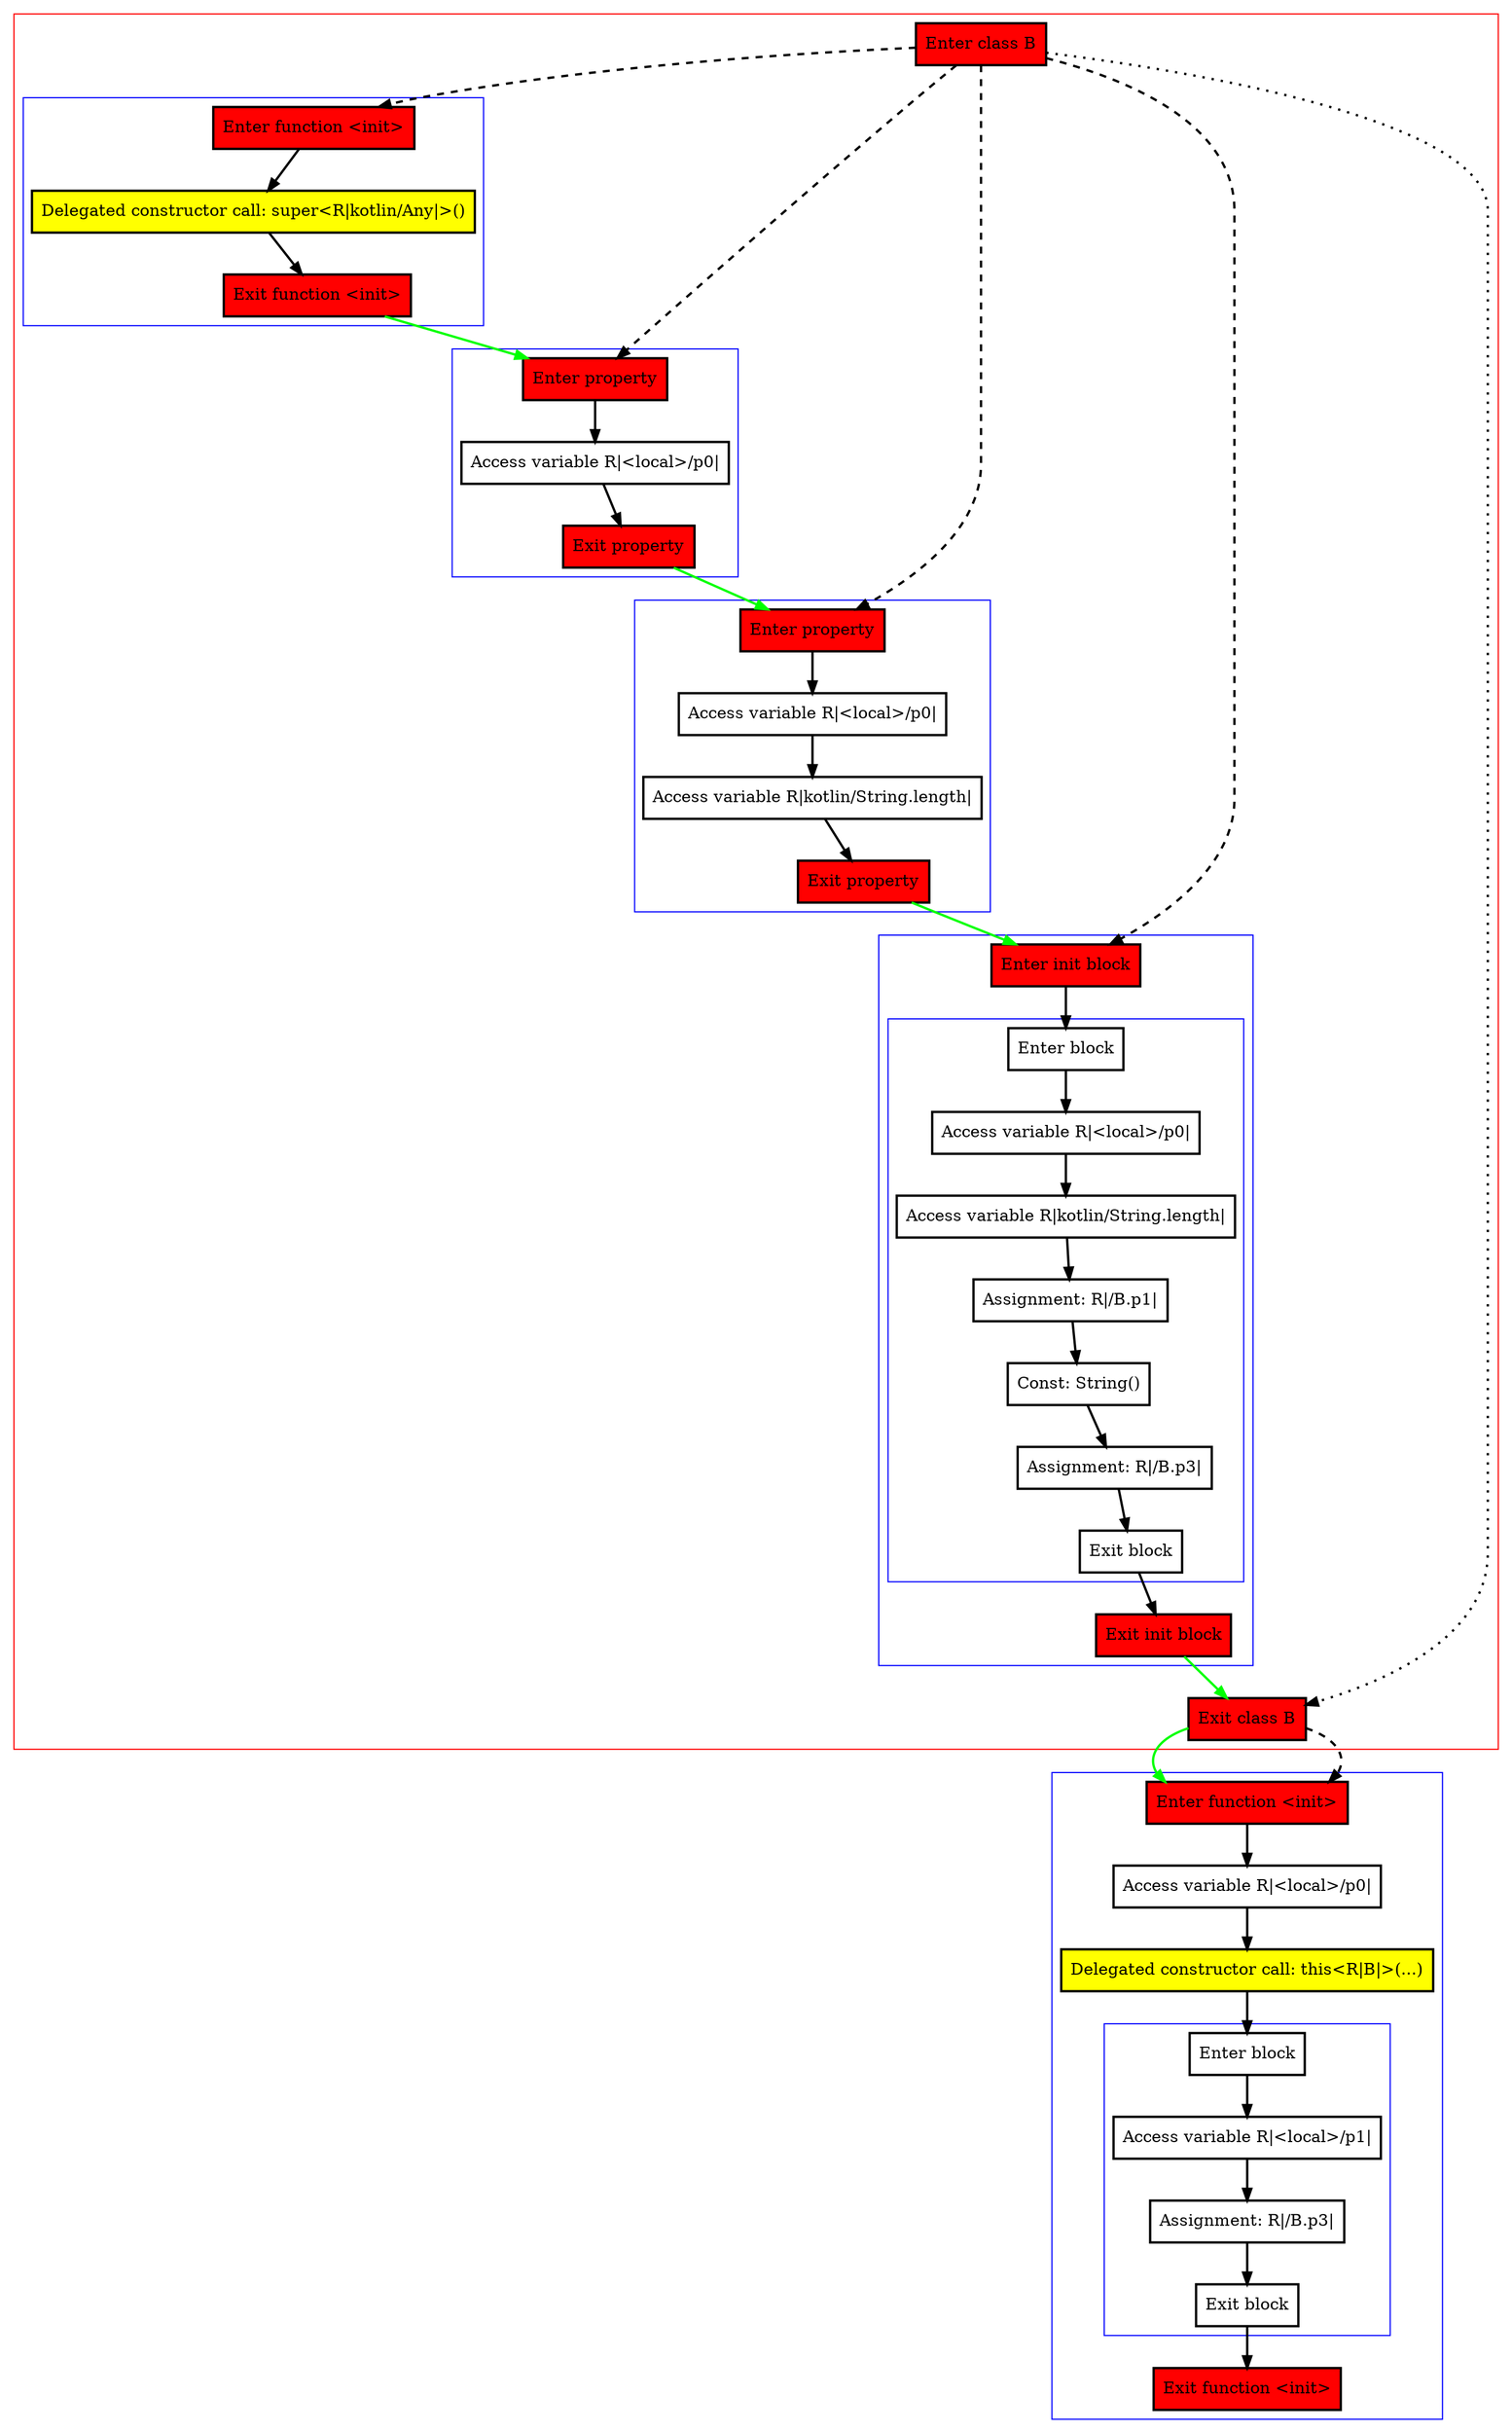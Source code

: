 digraph secondaryConstructorCfg_kt {
    graph [nodesep=3]
    node [shape=box penwidth=2]
    edge [penwidth=2]

    subgraph cluster_0 {
        color=red
        0 [label="Enter class B" style="filled" fillcolor=red];
        subgraph cluster_1 {
            color=blue
            1 [label="Enter function <init>" style="filled" fillcolor=red];
            2 [label="Delegated constructor call: super<R|kotlin/Any|>()" style="filled" fillcolor=yellow];
            3 [label="Exit function <init>" style="filled" fillcolor=red];
        }
        subgraph cluster_2 {
            color=blue
            4 [label="Enter property" style="filled" fillcolor=red];
            5 [label="Access variable R|<local>/p0|"];
            6 [label="Exit property" style="filled" fillcolor=red];
        }
        subgraph cluster_3 {
            color=blue
            7 [label="Enter property" style="filled" fillcolor=red];
            8 [label="Access variable R|<local>/p0|"];
            9 [label="Access variable R|kotlin/String.length|"];
            10 [label="Exit property" style="filled" fillcolor=red];
        }
        subgraph cluster_4 {
            color=blue
            11 [label="Enter init block" style="filled" fillcolor=red];
            subgraph cluster_5 {
                color=blue
                12 [label="Enter block"];
                13 [label="Access variable R|<local>/p0|"];
                14 [label="Access variable R|kotlin/String.length|"];
                15 [label="Assignment: R|/B.p1|"];
                16 [label="Const: String()"];
                17 [label="Assignment: R|/B.p3|"];
                18 [label="Exit block"];
            }
            19 [label="Exit init block" style="filled" fillcolor=red];
        }
        20 [label="Exit class B" style="filled" fillcolor=red];
    }
    subgraph cluster_6 {
        color=blue
        21 [label="Enter function <init>" style="filled" fillcolor=red];
        22 [label="Access variable R|<local>/p0|"];
        23 [label="Delegated constructor call: this<R|B|>(...)" style="filled" fillcolor=yellow];
        subgraph cluster_7 {
            color=blue
            24 [label="Enter block"];
            25 [label="Access variable R|<local>/p1|"];
            26 [label="Assignment: R|/B.p3|"];
            27 [label="Exit block"];
        }
        28 [label="Exit function <init>" style="filled" fillcolor=red];
    }
    0 -> {20} [style=dotted];
    0 -> {1 4 7 11} [style=dashed];
    1 -> {2};
    2 -> {3};
    3 -> {4} [color=green];
    4 -> {5};
    5 -> {6};
    6 -> {7} [color=green];
    7 -> {8};
    8 -> {9};
    9 -> {10};
    10 -> {11} [color=green];
    11 -> {12};
    12 -> {13};
    13 -> {14};
    14 -> {15};
    15 -> {16};
    16 -> {17};
    17 -> {18};
    18 -> {19};
    19 -> {20} [color=green];
    20 -> {21} [color=green];
    20 -> {21} [style=dashed];
    21 -> {22};
    22 -> {23};
    23 -> {24};
    24 -> {25};
    25 -> {26};
    26 -> {27};
    27 -> {28};

}

